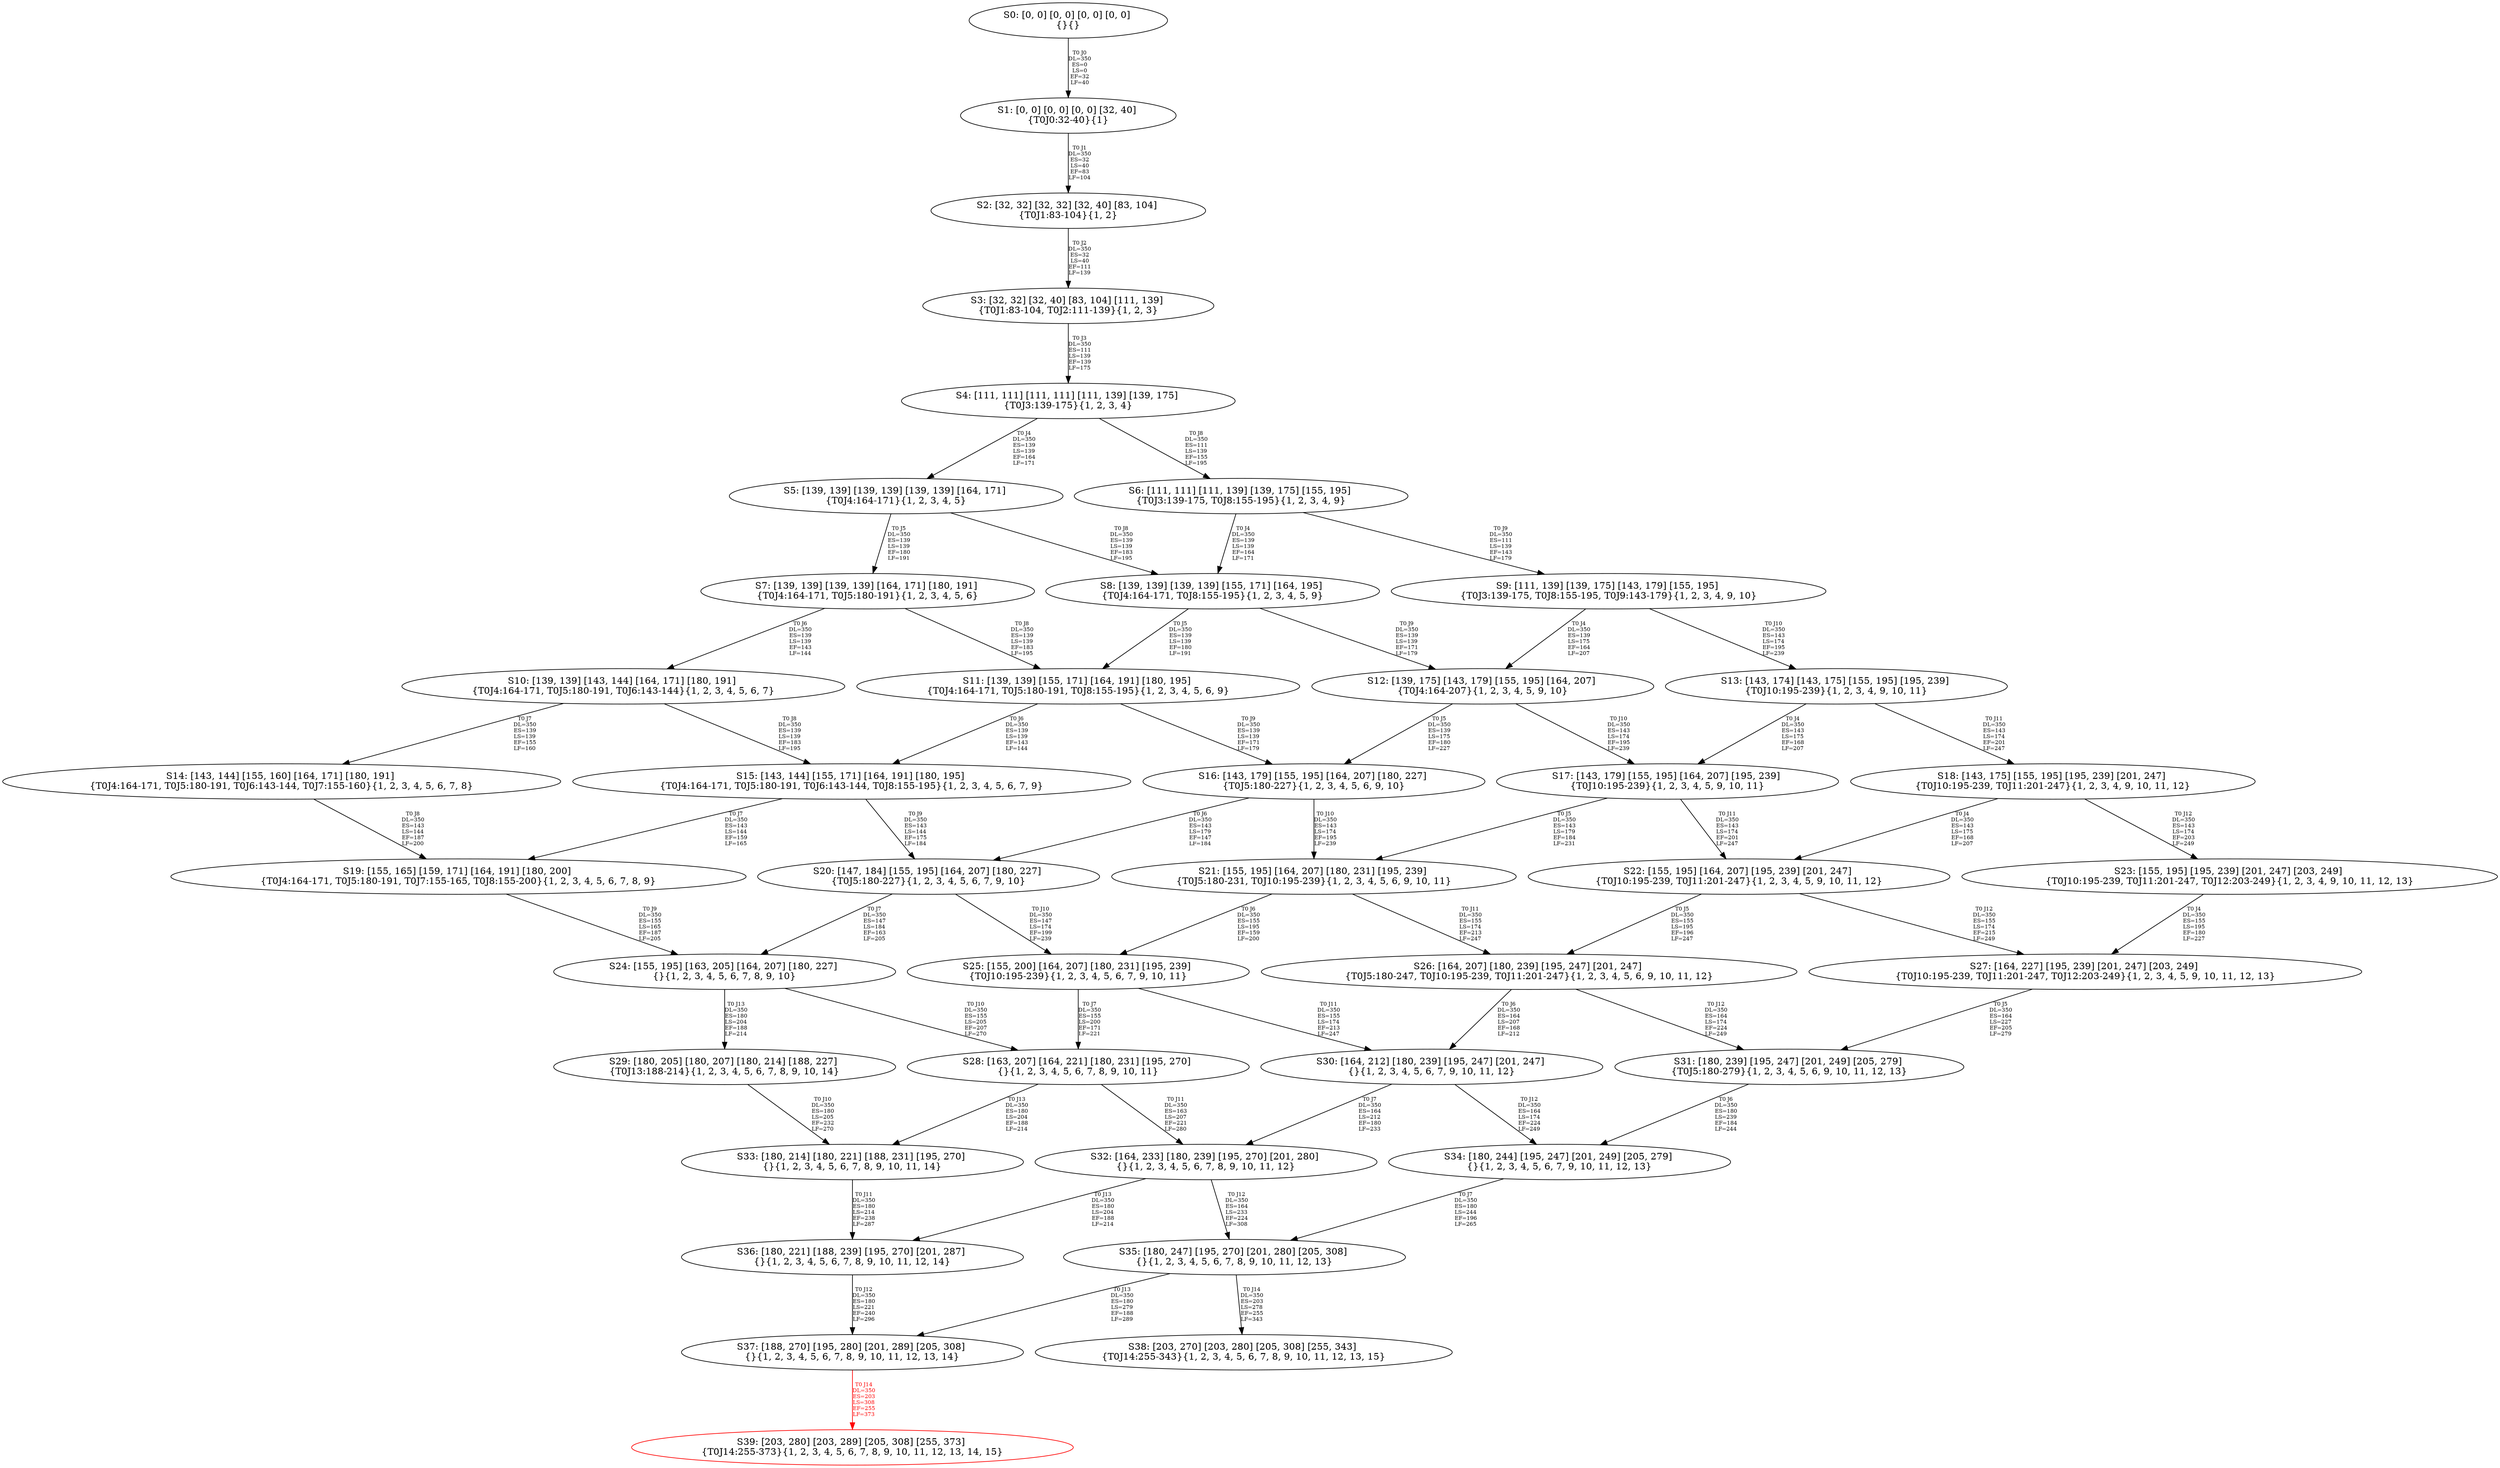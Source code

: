 digraph {
	S0[label="S0: [0, 0] [0, 0] [0, 0] [0, 0] \n{}{}"];
	S1[label="S1: [0, 0] [0, 0] [0, 0] [32, 40] \n{T0J0:32-40}{1}"];
	S2[label="S2: [32, 32] [32, 32] [32, 40] [83, 104] \n{T0J1:83-104}{1, 2}"];
	S3[label="S3: [32, 32] [32, 40] [83, 104] [111, 139] \n{T0J1:83-104, T0J2:111-139}{1, 2, 3}"];
	S4[label="S4: [111, 111] [111, 111] [111, 139] [139, 175] \n{T0J3:139-175}{1, 2, 3, 4}"];
	S5[label="S5: [139, 139] [139, 139] [139, 139] [164, 171] \n{T0J4:164-171}{1, 2, 3, 4, 5}"];
	S6[label="S6: [111, 111] [111, 139] [139, 175] [155, 195] \n{T0J3:139-175, T0J8:155-195}{1, 2, 3, 4, 9}"];
	S7[label="S7: [139, 139] [139, 139] [164, 171] [180, 191] \n{T0J4:164-171, T0J5:180-191}{1, 2, 3, 4, 5, 6}"];
	S8[label="S8: [139, 139] [139, 139] [155, 171] [164, 195] \n{T0J4:164-171, T0J8:155-195}{1, 2, 3, 4, 5, 9}"];
	S9[label="S9: [111, 139] [139, 175] [143, 179] [155, 195] \n{T0J3:139-175, T0J8:155-195, T0J9:143-179}{1, 2, 3, 4, 9, 10}"];
	S10[label="S10: [139, 139] [143, 144] [164, 171] [180, 191] \n{T0J4:164-171, T0J5:180-191, T0J6:143-144}{1, 2, 3, 4, 5, 6, 7}"];
	S11[label="S11: [139, 139] [155, 171] [164, 191] [180, 195] \n{T0J4:164-171, T0J5:180-191, T0J8:155-195}{1, 2, 3, 4, 5, 6, 9}"];
	S12[label="S12: [139, 175] [143, 179] [155, 195] [164, 207] \n{T0J4:164-207}{1, 2, 3, 4, 5, 9, 10}"];
	S13[label="S13: [143, 174] [143, 175] [155, 195] [195, 239] \n{T0J10:195-239}{1, 2, 3, 4, 9, 10, 11}"];
	S14[label="S14: [143, 144] [155, 160] [164, 171] [180, 191] \n{T0J4:164-171, T0J5:180-191, T0J6:143-144, T0J7:155-160}{1, 2, 3, 4, 5, 6, 7, 8}"];
	S15[label="S15: [143, 144] [155, 171] [164, 191] [180, 195] \n{T0J4:164-171, T0J5:180-191, T0J6:143-144, T0J8:155-195}{1, 2, 3, 4, 5, 6, 7, 9}"];
	S16[label="S16: [143, 179] [155, 195] [164, 207] [180, 227] \n{T0J5:180-227}{1, 2, 3, 4, 5, 6, 9, 10}"];
	S17[label="S17: [143, 179] [155, 195] [164, 207] [195, 239] \n{T0J10:195-239}{1, 2, 3, 4, 5, 9, 10, 11}"];
	S18[label="S18: [143, 175] [155, 195] [195, 239] [201, 247] \n{T0J10:195-239, T0J11:201-247}{1, 2, 3, 4, 9, 10, 11, 12}"];
	S19[label="S19: [155, 165] [159, 171] [164, 191] [180, 200] \n{T0J4:164-171, T0J5:180-191, T0J7:155-165, T0J8:155-200}{1, 2, 3, 4, 5, 6, 7, 8, 9}"];
	S20[label="S20: [147, 184] [155, 195] [164, 207] [180, 227] \n{T0J5:180-227}{1, 2, 3, 4, 5, 6, 7, 9, 10}"];
	S21[label="S21: [155, 195] [164, 207] [180, 231] [195, 239] \n{T0J5:180-231, T0J10:195-239}{1, 2, 3, 4, 5, 6, 9, 10, 11}"];
	S22[label="S22: [155, 195] [164, 207] [195, 239] [201, 247] \n{T0J10:195-239, T0J11:201-247}{1, 2, 3, 4, 5, 9, 10, 11, 12}"];
	S23[label="S23: [155, 195] [195, 239] [201, 247] [203, 249] \n{T0J10:195-239, T0J11:201-247, T0J12:203-249}{1, 2, 3, 4, 9, 10, 11, 12, 13}"];
	S24[label="S24: [155, 195] [163, 205] [164, 207] [180, 227] \n{}{1, 2, 3, 4, 5, 6, 7, 8, 9, 10}"];
	S25[label="S25: [155, 200] [164, 207] [180, 231] [195, 239] \n{T0J10:195-239}{1, 2, 3, 4, 5, 6, 7, 9, 10, 11}"];
	S26[label="S26: [164, 207] [180, 239] [195, 247] [201, 247] \n{T0J5:180-247, T0J10:195-239, T0J11:201-247}{1, 2, 3, 4, 5, 6, 9, 10, 11, 12}"];
	S27[label="S27: [164, 227] [195, 239] [201, 247] [203, 249] \n{T0J10:195-239, T0J11:201-247, T0J12:203-249}{1, 2, 3, 4, 5, 9, 10, 11, 12, 13}"];
	S28[label="S28: [163, 207] [164, 221] [180, 231] [195, 270] \n{}{1, 2, 3, 4, 5, 6, 7, 8, 9, 10, 11}"];
	S29[label="S29: [180, 205] [180, 207] [180, 214] [188, 227] \n{T0J13:188-214}{1, 2, 3, 4, 5, 6, 7, 8, 9, 10, 14}"];
	S30[label="S30: [164, 212] [180, 239] [195, 247] [201, 247] \n{}{1, 2, 3, 4, 5, 6, 7, 9, 10, 11, 12}"];
	S31[label="S31: [180, 239] [195, 247] [201, 249] [205, 279] \n{T0J5:180-279}{1, 2, 3, 4, 5, 6, 9, 10, 11, 12, 13}"];
	S32[label="S32: [164, 233] [180, 239] [195, 270] [201, 280] \n{}{1, 2, 3, 4, 5, 6, 7, 8, 9, 10, 11, 12}"];
	S33[label="S33: [180, 214] [180, 221] [188, 231] [195, 270] \n{}{1, 2, 3, 4, 5, 6, 7, 8, 9, 10, 11, 14}"];
	S34[label="S34: [180, 244] [195, 247] [201, 249] [205, 279] \n{}{1, 2, 3, 4, 5, 6, 7, 9, 10, 11, 12, 13}"];
	S35[label="S35: [180, 247] [195, 270] [201, 280] [205, 308] \n{}{1, 2, 3, 4, 5, 6, 7, 8, 9, 10, 11, 12, 13}"];
	S36[label="S36: [180, 221] [188, 239] [195, 270] [201, 287] \n{}{1, 2, 3, 4, 5, 6, 7, 8, 9, 10, 11, 12, 14}"];
	S37[label="S37: [188, 270] [195, 280] [201, 289] [205, 308] \n{}{1, 2, 3, 4, 5, 6, 7, 8, 9, 10, 11, 12, 13, 14}"];
	S38[label="S38: [203, 270] [203, 280] [205, 308] [255, 343] \n{T0J14:255-343}{1, 2, 3, 4, 5, 6, 7, 8, 9, 10, 11, 12, 13, 15}"];
	S39[label="S39: [203, 280] [203, 289] [205, 308] [255, 373] \n{T0J14:255-373}{1, 2, 3, 4, 5, 6, 7, 8, 9, 10, 11, 12, 13, 14, 15}"];
	S0 -> S1[label="T0 J0\nDL=350\nES=0\nLS=0\nEF=32\nLF=40",fontsize=8];
	S1 -> S2[label="T0 J1\nDL=350\nES=32\nLS=40\nEF=83\nLF=104",fontsize=8];
	S2 -> S3[label="T0 J2\nDL=350\nES=32\nLS=40\nEF=111\nLF=139",fontsize=8];
	S3 -> S4[label="T0 J3\nDL=350\nES=111\nLS=139\nEF=139\nLF=175",fontsize=8];
	S4 -> S5[label="T0 J4\nDL=350\nES=139\nLS=139\nEF=164\nLF=171",fontsize=8];
	S4 -> S6[label="T0 J8\nDL=350\nES=111\nLS=139\nEF=155\nLF=195",fontsize=8];
	S5 -> S7[label="T0 J5\nDL=350\nES=139\nLS=139\nEF=180\nLF=191",fontsize=8];
	S5 -> S8[label="T0 J8\nDL=350\nES=139\nLS=139\nEF=183\nLF=195",fontsize=8];
	S6 -> S8[label="T0 J4\nDL=350\nES=139\nLS=139\nEF=164\nLF=171",fontsize=8];
	S6 -> S9[label="T0 J9\nDL=350\nES=111\nLS=139\nEF=143\nLF=179",fontsize=8];
	S7 -> S10[label="T0 J6\nDL=350\nES=139\nLS=139\nEF=143\nLF=144",fontsize=8];
	S7 -> S11[label="T0 J8\nDL=350\nES=139\nLS=139\nEF=183\nLF=195",fontsize=8];
	S8 -> S11[label="T0 J5\nDL=350\nES=139\nLS=139\nEF=180\nLF=191",fontsize=8];
	S8 -> S12[label="T0 J9\nDL=350\nES=139\nLS=139\nEF=171\nLF=179",fontsize=8];
	S9 -> S12[label="T0 J4\nDL=350\nES=139\nLS=175\nEF=164\nLF=207",fontsize=8];
	S9 -> S13[label="T0 J10\nDL=350\nES=143\nLS=174\nEF=195\nLF=239",fontsize=8];
	S10 -> S14[label="T0 J7\nDL=350\nES=139\nLS=139\nEF=155\nLF=160",fontsize=8];
	S10 -> S15[label="T0 J8\nDL=350\nES=139\nLS=139\nEF=183\nLF=195",fontsize=8];
	S11 -> S15[label="T0 J6\nDL=350\nES=139\nLS=139\nEF=143\nLF=144",fontsize=8];
	S11 -> S16[label="T0 J9\nDL=350\nES=139\nLS=139\nEF=171\nLF=179",fontsize=8];
	S12 -> S16[label="T0 J5\nDL=350\nES=139\nLS=175\nEF=180\nLF=227",fontsize=8];
	S12 -> S17[label="T0 J10\nDL=350\nES=143\nLS=174\nEF=195\nLF=239",fontsize=8];
	S13 -> S17[label="T0 J4\nDL=350\nES=143\nLS=175\nEF=168\nLF=207",fontsize=8];
	S13 -> S18[label="T0 J11\nDL=350\nES=143\nLS=174\nEF=201\nLF=247",fontsize=8];
	S14 -> S19[label="T0 J8\nDL=350\nES=143\nLS=144\nEF=187\nLF=200",fontsize=8];
	S15 -> S19[label="T0 J7\nDL=350\nES=143\nLS=144\nEF=159\nLF=165",fontsize=8];
	S15 -> S20[label="T0 J9\nDL=350\nES=143\nLS=144\nEF=175\nLF=184",fontsize=8];
	S16 -> S20[label="T0 J6\nDL=350\nES=143\nLS=179\nEF=147\nLF=184",fontsize=8];
	S16 -> S21[label="T0 J10\nDL=350\nES=143\nLS=174\nEF=195\nLF=239",fontsize=8];
	S17 -> S21[label="T0 J5\nDL=350\nES=143\nLS=179\nEF=184\nLF=231",fontsize=8];
	S17 -> S22[label="T0 J11\nDL=350\nES=143\nLS=174\nEF=201\nLF=247",fontsize=8];
	S18 -> S22[label="T0 J4\nDL=350\nES=143\nLS=175\nEF=168\nLF=207",fontsize=8];
	S18 -> S23[label="T0 J12\nDL=350\nES=143\nLS=174\nEF=203\nLF=249",fontsize=8];
	S19 -> S24[label="T0 J9\nDL=350\nES=155\nLS=165\nEF=187\nLF=205",fontsize=8];
	S20 -> S24[label="T0 J7\nDL=350\nES=147\nLS=184\nEF=163\nLF=205",fontsize=8];
	S20 -> S25[label="T0 J10\nDL=350\nES=147\nLS=174\nEF=199\nLF=239",fontsize=8];
	S21 -> S25[label="T0 J6\nDL=350\nES=155\nLS=195\nEF=159\nLF=200",fontsize=8];
	S21 -> S26[label="T0 J11\nDL=350\nES=155\nLS=174\nEF=213\nLF=247",fontsize=8];
	S22 -> S26[label="T0 J5\nDL=350\nES=155\nLS=195\nEF=196\nLF=247",fontsize=8];
	S22 -> S27[label="T0 J12\nDL=350\nES=155\nLS=174\nEF=215\nLF=249",fontsize=8];
	S23 -> S27[label="T0 J4\nDL=350\nES=155\nLS=195\nEF=180\nLF=227",fontsize=8];
	S24 -> S28[label="T0 J10\nDL=350\nES=155\nLS=205\nEF=207\nLF=270",fontsize=8];
	S24 -> S29[label="T0 J13\nDL=350\nES=180\nLS=204\nEF=188\nLF=214",fontsize=8];
	S25 -> S28[label="T0 J7\nDL=350\nES=155\nLS=200\nEF=171\nLF=221",fontsize=8];
	S25 -> S30[label="T0 J11\nDL=350\nES=155\nLS=174\nEF=213\nLF=247",fontsize=8];
	S26 -> S30[label="T0 J6\nDL=350\nES=164\nLS=207\nEF=168\nLF=212",fontsize=8];
	S26 -> S31[label="T0 J12\nDL=350\nES=164\nLS=174\nEF=224\nLF=249",fontsize=8];
	S27 -> S31[label="T0 J5\nDL=350\nES=164\nLS=227\nEF=205\nLF=279",fontsize=8];
	S28 -> S32[label="T0 J11\nDL=350\nES=163\nLS=207\nEF=221\nLF=280",fontsize=8];
	S28 -> S33[label="T0 J13\nDL=350\nES=180\nLS=204\nEF=188\nLF=214",fontsize=8];
	S29 -> S33[label="T0 J10\nDL=350\nES=180\nLS=205\nEF=232\nLF=270",fontsize=8];
	S30 -> S32[label="T0 J7\nDL=350\nES=164\nLS=212\nEF=180\nLF=233",fontsize=8];
	S30 -> S34[label="T0 J12\nDL=350\nES=164\nLS=174\nEF=224\nLF=249",fontsize=8];
	S31 -> S34[label="T0 J6\nDL=350\nES=180\nLS=239\nEF=184\nLF=244",fontsize=8];
	S32 -> S35[label="T0 J12\nDL=350\nES=164\nLS=233\nEF=224\nLF=308",fontsize=8];
	S32 -> S36[label="T0 J13\nDL=350\nES=180\nLS=204\nEF=188\nLF=214",fontsize=8];
	S33 -> S36[label="T0 J11\nDL=350\nES=180\nLS=214\nEF=238\nLF=287",fontsize=8];
	S34 -> S35[label="T0 J7\nDL=350\nES=180\nLS=244\nEF=196\nLF=265",fontsize=8];
	S35 -> S37[label="T0 J13\nDL=350\nES=180\nLS=279\nEF=188\nLF=289",fontsize=8];
	S35 -> S38[label="T0 J14\nDL=350\nES=203\nLS=278\nEF=255\nLF=343",fontsize=8];
	S36 -> S37[label="T0 J12\nDL=350\nES=180\nLS=221\nEF=240\nLF=296",fontsize=8];
	S37 -> S39[label="T0 J14\nDL=350\nES=203\nLS=308\nEF=255\nLF=373",color=Red,fontcolor=Red,fontsize=8];
S39[color=Red];
}
